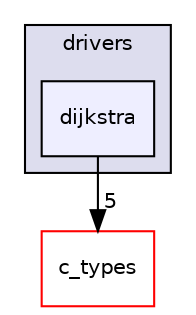 digraph "dijkstra" {
  compound=true
  node [ fontsize="10", fontname="Helvetica"];
  edge [ labelfontsize="10", labelfontname="Helvetica"];
  subgraph clusterdir_4fe5cf12322eb0f9892753dc20f1484c {
    graph [ bgcolor="#ddddee", pencolor="black", label="drivers" fontname="Helvetica", fontsize="10", URL="dir_4fe5cf12322eb0f9892753dc20f1484c.html"]
  dir_0ae605f4efbf704357ccbf6a364e49b2 [shape=box, label="dijkstra", style="filled", fillcolor="#eeeeff", pencolor="black", URL="dir_0ae605f4efbf704357ccbf6a364e49b2.html"];
  }
  dir_d5995d5871f728649bd47ea0d6428e03 [shape=box label="c_types" fillcolor="white" style="filled" color="red" URL="dir_d5995d5871f728649bd47ea0d6428e03.html"];
  dir_0ae605f4efbf704357ccbf6a364e49b2->dir_d5995d5871f728649bd47ea0d6428e03 [headlabel="5", labeldistance=1.5 headhref="dir_000037_000027.html"];
}
